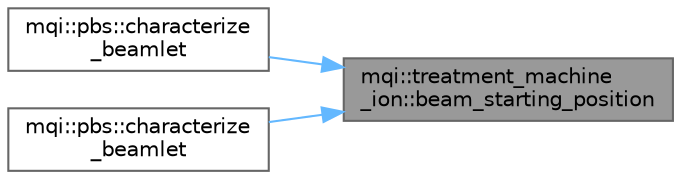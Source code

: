 digraph "mqi::treatment_machine_ion::beam_starting_position"
{
 // LATEX_PDF_SIZE
  bgcolor="transparent";
  edge [fontname=Helvetica,fontsize=10,labelfontname=Helvetica,labelfontsize=10];
  node [fontname=Helvetica,fontsize=10,shape=box,height=0.2,width=0.4];
  rankdir="RL";
  Node1 [id="Node000001",label="mqi::treatment_machine\l_ion::beam_starting_position",height=0.2,width=0.4,color="gray40", fillcolor="grey60", style="filled", fontcolor="black",tooltip="Calculates the beam starting position based on the isocenter."];
  Node1 -> Node2 [id="edge1_Node000001_Node000002",dir="back",color="steelblue1",style="solid",tooltip=" "];
  Node2 [id="Node000002",label="mqi::pbs::characterize\l_beamlet",height=0.2,width=0.4,color="grey40", fillcolor="white", style="filled",URL="$classmqi_1_1pbs.html#a757dee449eab476be1a01db3ccac68a6",tooltip="Characterizes a beamlet for a modulated (spot-scanning) beam."];
  Node1 -> Node3 [id="edge2_Node000001_Node000003",dir="back",color="steelblue1",style="solid",tooltip=" "];
  Node3 [id="Node000003",label="mqi::pbs::characterize\l_beamlet",height=0.2,width=0.4,color="grey40", fillcolor="white", style="filled",URL="$classmqi_1_1pbs.html#a2306b60ab3a81c980cabc3fa92d3b4e3",tooltip="Characterizes a beamlet for a modulated beam with a specified source-to-isocenter distance."];
}
